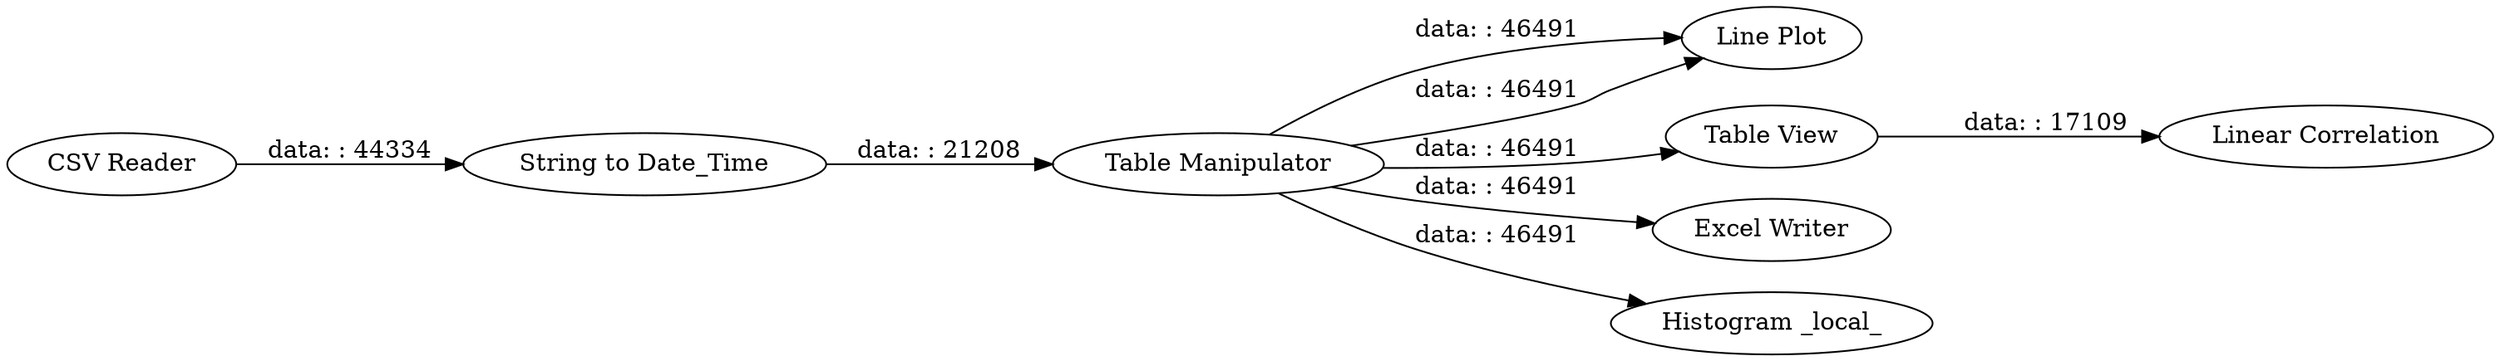digraph {
	"-4718421037060731282_6" [label="Line Plot"]
	"-4718421037060731282_9" [label="Linear Correlation"]
	"-4718421037060731282_1" [label="CSV Reader"]
	"-4718421037060731282_4" [label="String to Date_Time"]
	"-4718421037060731282_7" [label="Table View"]
	"-4718421037060731282_8" [label="Excel Writer"]
	"-4718421037060731282_10" [label="Histogram _local_"]
	"-4718421037060731282_3" [label="Table Manipulator"]
	"-4718421037060731282_3" -> "-4718421037060731282_7" [label="data: : 46491"]
	"-4718421037060731282_1" -> "-4718421037060731282_4" [label="data: : 44334"]
	"-4718421037060731282_4" -> "-4718421037060731282_3" [label="data: : 21208"]
	"-4718421037060731282_7" -> "-4718421037060731282_9" [label="data: : 17109"]
	"-4718421037060731282_3" -> "-4718421037060731282_10" [label="data: : 46491"]
	"-4718421037060731282_3" -> "-4718421037060731282_6" [label="data: : 46491"]
	"-4718421037060731282_3" -> "-4718421037060731282_8" [label="data: : 46491"]
	"-4718421037060731282_3" -> "-4718421037060731282_6" [label="data: : 46491"]
	rankdir=LR
}

